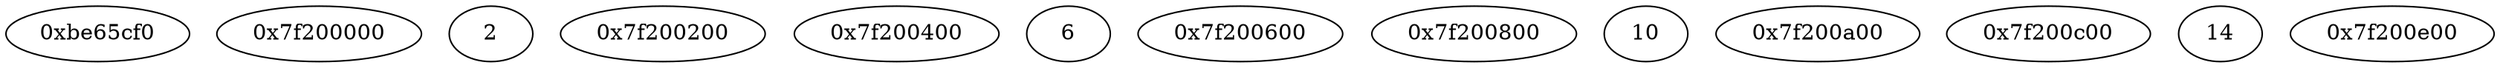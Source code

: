 strict graph "" {
	"0xbe65cf0";
	"0x7f200000";
	2;
	"0x7f200200";
	"0x7f200400";
	6;
	"0x7f200600";
	"0x7f200800";
	10;
	"0x7f200a00";
	"0x7f200c00";
	14;
	"0x7f200e00";
}
